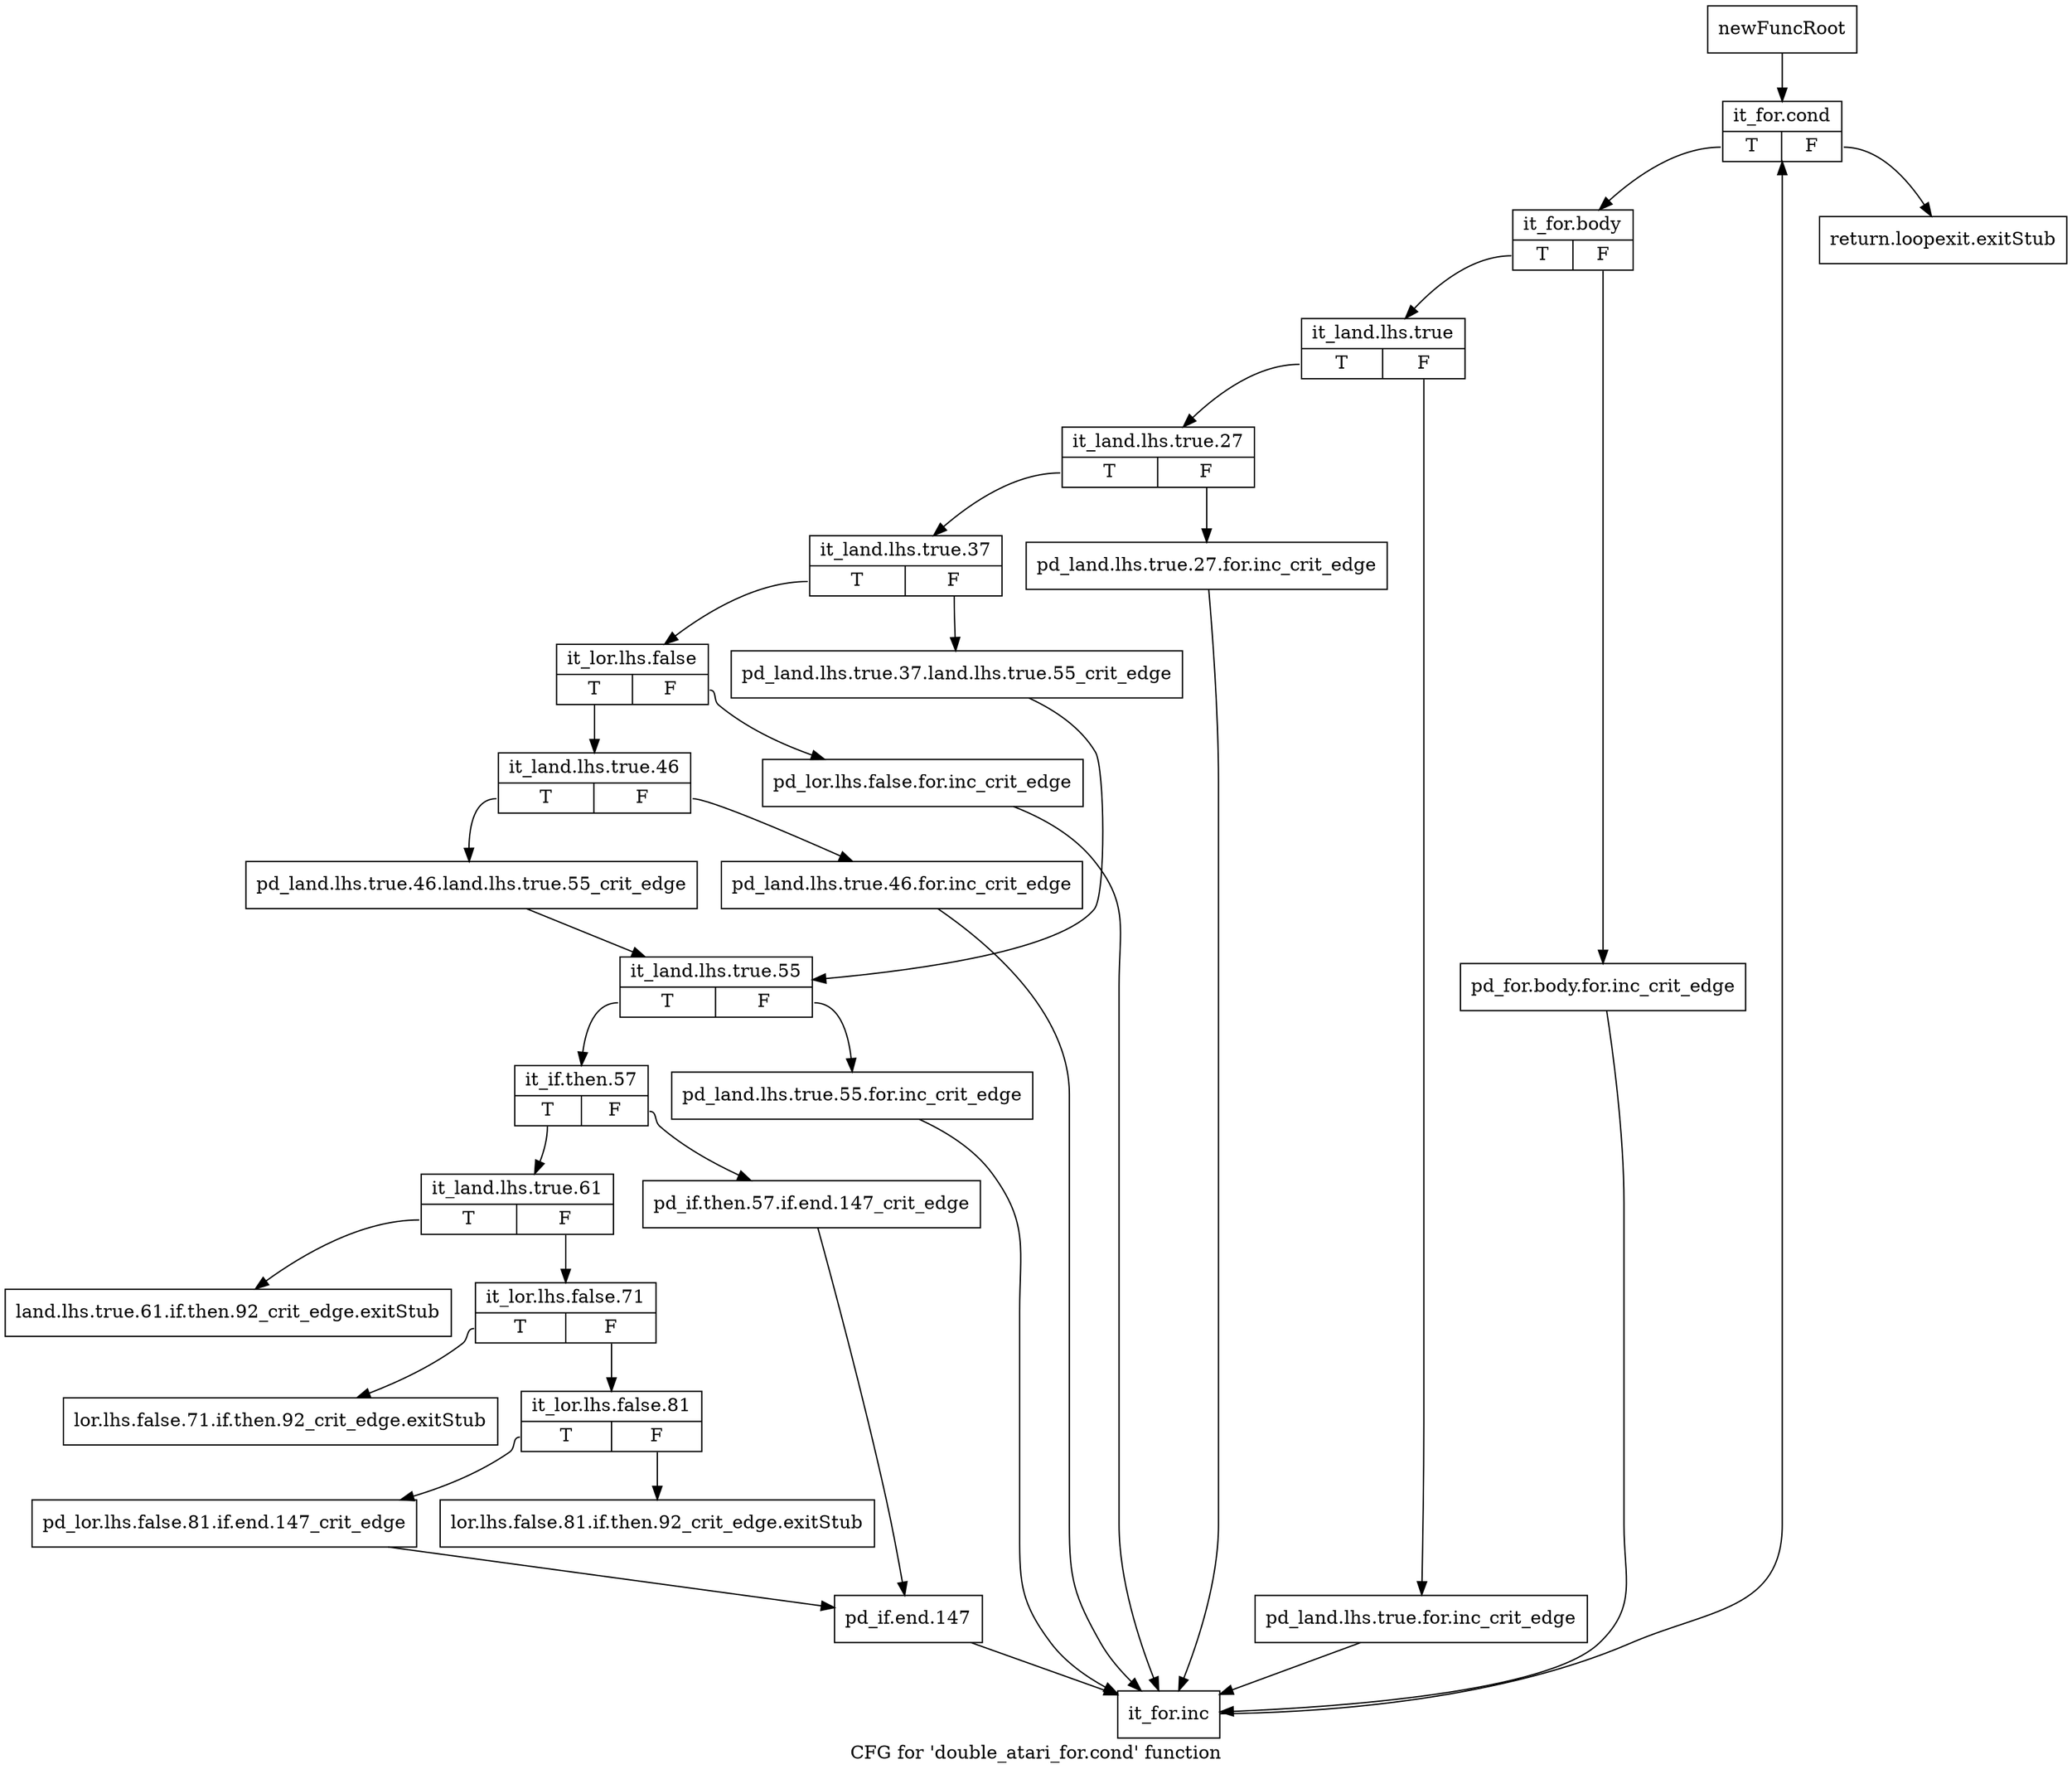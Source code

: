 digraph "CFG for 'double_atari_for.cond' function" {
	label="CFG for 'double_atari_for.cond' function";

	Node0x458c2f0 [shape=record,label="{newFuncRoot}"];
	Node0x458c2f0 -> Node0x458c480;
	Node0x458c340 [shape=record,label="{return.loopexit.exitStub}"];
	Node0x458c390 [shape=record,label="{land.lhs.true.61.if.then.92_crit_edge.exitStub}"];
	Node0x458c3e0 [shape=record,label="{lor.lhs.false.71.if.then.92_crit_edge.exitStub}"];
	Node0x458c430 [shape=record,label="{lor.lhs.false.81.if.then.92_crit_edge.exitStub}"];
	Node0x458c480 [shape=record,label="{it_for.cond|{<s0>T|<s1>F}}"];
	Node0x458c480:s0 -> Node0x458c4d0;
	Node0x458c480:s1 -> Node0x458c340;
	Node0x458c4d0 [shape=record,label="{it_for.body|{<s0>T|<s1>F}}"];
	Node0x458c4d0:s0 -> Node0x458c570;
	Node0x458c4d0:s1 -> Node0x458c520;
	Node0x458c520 [shape=record,label="{pd_for.body.for.inc_crit_edge}"];
	Node0x458c520 -> Node0x458cbb0;
	Node0x458c570 [shape=record,label="{it_land.lhs.true|{<s0>T|<s1>F}}"];
	Node0x458c570:s0 -> Node0x458c610;
	Node0x458c570:s1 -> Node0x458c5c0;
	Node0x458c5c0 [shape=record,label="{pd_land.lhs.true.for.inc_crit_edge}"];
	Node0x458c5c0 -> Node0x458cbb0;
	Node0x458c610 [shape=record,label="{it_land.lhs.true.27|{<s0>T|<s1>F}}"];
	Node0x458c610:s0 -> Node0x458c6b0;
	Node0x458c610:s1 -> Node0x458c660;
	Node0x458c660 [shape=record,label="{pd_land.lhs.true.27.for.inc_crit_edge}"];
	Node0x458c660 -> Node0x458cbb0;
	Node0x458c6b0 [shape=record,label="{it_land.lhs.true.37|{<s0>T|<s1>F}}"];
	Node0x458c6b0:s0 -> Node0x458c750;
	Node0x458c6b0:s1 -> Node0x458c700;
	Node0x458c700 [shape=record,label="{pd_land.lhs.true.37.land.lhs.true.55_crit_edge}"];
	Node0x458c700 -> Node0x458c8e0;
	Node0x458c750 [shape=record,label="{it_lor.lhs.false|{<s0>T|<s1>F}}"];
	Node0x458c750:s0 -> Node0x458c7f0;
	Node0x458c750:s1 -> Node0x458c7a0;
	Node0x458c7a0 [shape=record,label="{pd_lor.lhs.false.for.inc_crit_edge}"];
	Node0x458c7a0 -> Node0x458cbb0;
	Node0x458c7f0 [shape=record,label="{it_land.lhs.true.46|{<s0>T|<s1>F}}"];
	Node0x458c7f0:s0 -> Node0x458c890;
	Node0x458c7f0:s1 -> Node0x458c840;
	Node0x458c840 [shape=record,label="{pd_land.lhs.true.46.for.inc_crit_edge}"];
	Node0x458c840 -> Node0x458cbb0;
	Node0x458c890 [shape=record,label="{pd_land.lhs.true.46.land.lhs.true.55_crit_edge}"];
	Node0x458c890 -> Node0x458c8e0;
	Node0x458c8e0 [shape=record,label="{it_land.lhs.true.55|{<s0>T|<s1>F}}"];
	Node0x458c8e0:s0 -> Node0x458c980;
	Node0x458c8e0:s1 -> Node0x458c930;
	Node0x458c930 [shape=record,label="{pd_land.lhs.true.55.for.inc_crit_edge}"];
	Node0x458c930 -> Node0x458cbb0;
	Node0x458c980 [shape=record,label="{it_if.then.57|{<s0>T|<s1>F}}"];
	Node0x458c980:s0 -> Node0x458ca20;
	Node0x458c980:s1 -> Node0x458c9d0;
	Node0x458c9d0 [shape=record,label="{pd_if.then.57.if.end.147_crit_edge}"];
	Node0x458c9d0 -> Node0x458cb60;
	Node0x458ca20 [shape=record,label="{it_land.lhs.true.61|{<s0>T|<s1>F}}"];
	Node0x458ca20:s0 -> Node0x458c390;
	Node0x458ca20:s1 -> Node0x458ca70;
	Node0x458ca70 [shape=record,label="{it_lor.lhs.false.71|{<s0>T|<s1>F}}"];
	Node0x458ca70:s0 -> Node0x458c3e0;
	Node0x458ca70:s1 -> Node0x458cac0;
	Node0x458cac0 [shape=record,label="{it_lor.lhs.false.81|{<s0>T|<s1>F}}"];
	Node0x458cac0:s0 -> Node0x458cb10;
	Node0x458cac0:s1 -> Node0x458c430;
	Node0x458cb10 [shape=record,label="{pd_lor.lhs.false.81.if.end.147_crit_edge}"];
	Node0x458cb10 -> Node0x458cb60;
	Node0x458cb60 [shape=record,label="{pd_if.end.147}"];
	Node0x458cb60 -> Node0x458cbb0;
	Node0x458cbb0 [shape=record,label="{it_for.inc}"];
	Node0x458cbb0 -> Node0x458c480;
}
